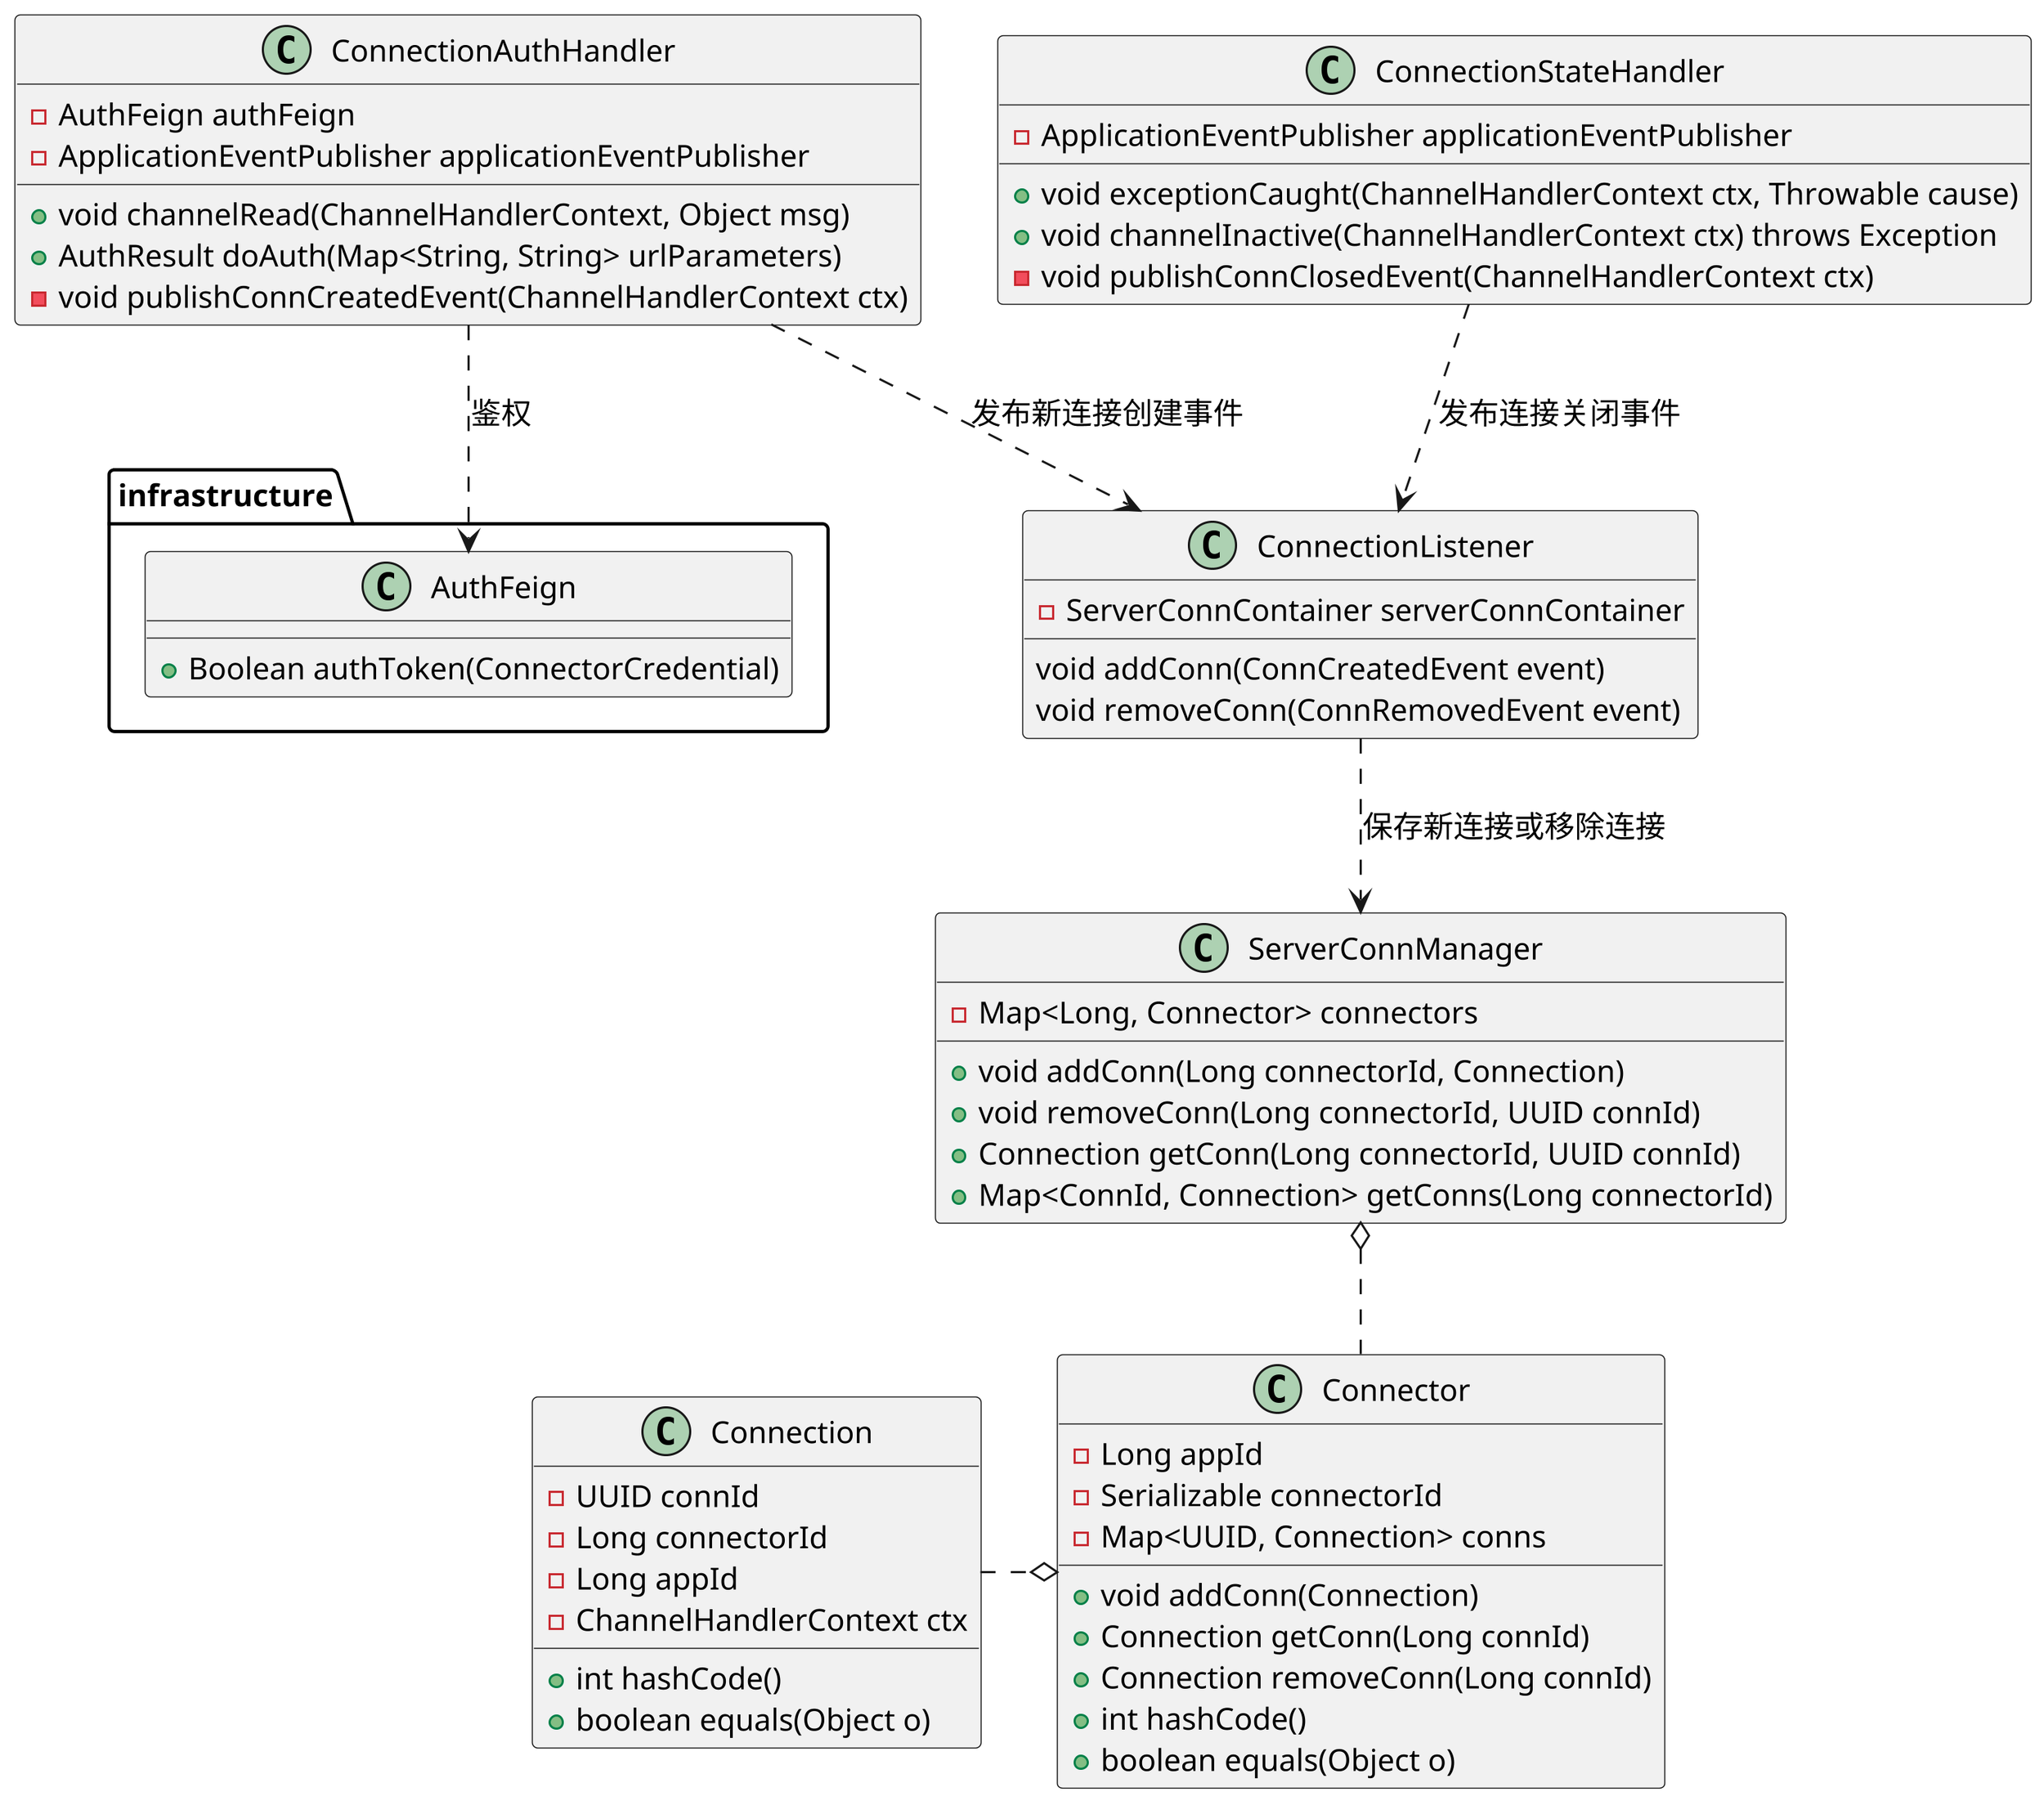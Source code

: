 @startuml
'https://plantuml.com/class-diagram
skinparam shadowing false
skinparam defaultFontName xfonts-wqy
skinparam dpi 300
skinparam activity  {
    DiamondFontSize 14
    ArrowFontSize 14
    FontSize 14
}

package infrastructure {
    class AuthFeign {
        + Boolean authToken(ConnectorCredential)
    }
}
class ConnectionListener {
    - ServerConnContainer serverConnContainer
    void addConn(ConnCreatedEvent event)
    void removeConn(ConnRemovedEvent event)
}
class ConnectionAuthHandler  {
    - AuthFeign authFeign
    - ApplicationEventPublisher applicationEventPublisher
    + void channelRead(ChannelHandlerContext, Object msg)
    + AuthResult doAuth(Map<String, String> urlParameters)
    - void publishConnCreatedEvent(ChannelHandlerContext ctx)
}
class ServerConnManager {
    - Map<Long, Connector> connectors
    + void addConn(Long connectorId, Connection)
    + void removeConn(Long connectorId, UUID connId)
    + Connection getConn(Long connectorId, UUID connId)
    + Map<ConnId, Connection> getConns(Long connectorId)
}

class Connector {
    - Long appId
    - Serializable connectorId
    - Map<UUID, Connection> conns
    + void addConn(Connection)
    + Connection getConn(Long connId)
    + Connection removeConn(Long connId)
    + int hashCode()
    + boolean equals(Object o)
}

class Connection {
    - UUID connId
    - Long connectorId
    - Long appId
    - ChannelHandlerContext ctx
    + int hashCode()
    + boolean equals(Object o)
}

class ConnectionStateHandler  {
    - ApplicationEventPublisher applicationEventPublisher
    + void exceptionCaught(ChannelHandlerContext ctx, Throwable cause)
    + void channelInactive(ChannelHandlerContext ctx) throws Exception
    - void publishConnClosedEvent(ChannelHandlerContext ctx)
}



ConnectionStateHandler ..> ConnectionListener: 发布连接关闭事件
ConnectionAuthHandler ..> AuthFeign: 鉴权

ConnectionAuthHandler ..> ConnectionListener: 发布新连接创建事件
ConnectionListener ..> ServerConnManager: 保存新连接或移除连接
ServerConnManager o.. Connector
Connection .o Connector

@enduml